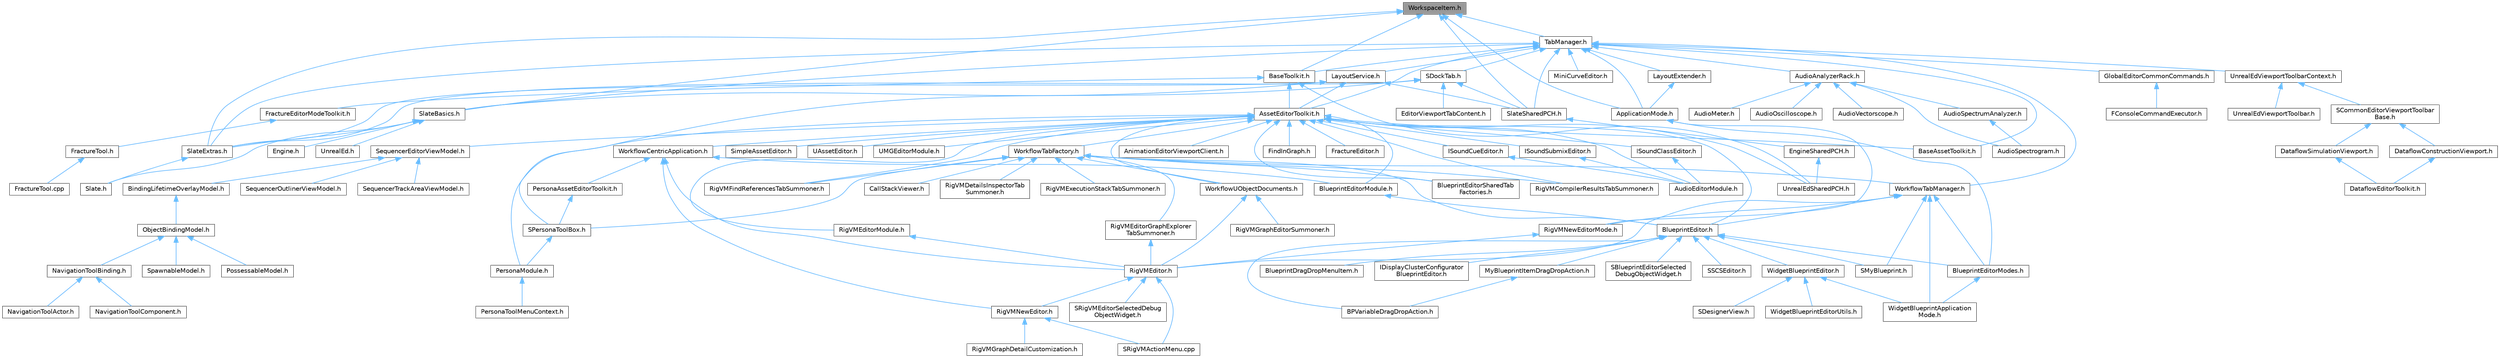digraph "WorkspaceItem.h"
{
 // INTERACTIVE_SVG=YES
 // LATEX_PDF_SIZE
  bgcolor="transparent";
  edge [fontname=Helvetica,fontsize=10,labelfontname=Helvetica,labelfontsize=10];
  node [fontname=Helvetica,fontsize=10,shape=box,height=0.2,width=0.4];
  Node1 [id="Node000001",label="WorkspaceItem.h",height=0.2,width=0.4,color="gray40", fillcolor="grey60", style="filled", fontcolor="black",tooltip=" "];
  Node1 -> Node2 [id="edge1_Node000001_Node000002",dir="back",color="steelblue1",style="solid",tooltip=" "];
  Node2 [id="Node000002",label="ApplicationMode.h",height=0.2,width=0.4,color="grey40", fillcolor="white", style="filled",URL="$df/d11/ApplicationMode_8h.html",tooltip=" "];
  Node2 -> Node3 [id="edge2_Node000002_Node000003",dir="back",color="steelblue1",style="solid",tooltip=" "];
  Node3 [id="Node000003",label="BlueprintEditorModes.h",height=0.2,width=0.4,color="grey40", fillcolor="white", style="filled",URL="$d9/d70/BlueprintEditorModes_8h.html",tooltip=" "];
  Node3 -> Node4 [id="edge3_Node000003_Node000004",dir="back",color="steelblue1",style="solid",tooltip=" "];
  Node4 [id="Node000004",label="WidgetBlueprintApplication\lMode.h",height=0.2,width=0.4,color="grey40", fillcolor="white", style="filled",URL="$d3/d40/WidgetBlueprintApplicationMode_8h.html",tooltip=" "];
  Node2 -> Node5 [id="edge4_Node000002_Node000005",dir="back",color="steelblue1",style="solid",tooltip=" "];
  Node5 [id="Node000005",label="RigVMNewEditorMode.h",height=0.2,width=0.4,color="grey40", fillcolor="white", style="filled",URL="$de/d0a/RigVMNewEditorMode_8h.html",tooltip=" "];
  Node5 -> Node6 [id="edge5_Node000005_Node000006",dir="back",color="steelblue1",style="solid",tooltip=" "];
  Node6 [id="Node000006",label="RigVMEditor.h",height=0.2,width=0.4,color="grey40", fillcolor="white", style="filled",URL="$d3/d13/RigVMEditor_8h.html",tooltip=" "];
  Node6 -> Node7 [id="edge6_Node000006_Node000007",dir="back",color="steelblue1",style="solid",tooltip=" "];
  Node7 [id="Node000007",label="RigVMNewEditor.h",height=0.2,width=0.4,color="grey40", fillcolor="white", style="filled",URL="$df/dd1/RigVMNewEditor_8h.html",tooltip=" "];
  Node7 -> Node8 [id="edge7_Node000007_Node000008",dir="back",color="steelblue1",style="solid",tooltip=" "];
  Node8 [id="Node000008",label="RigVMGraphDetailCustomization.h",height=0.2,width=0.4,color="grey40", fillcolor="white", style="filled",URL="$da/d8c/RigVMGraphDetailCustomization_8h.html",tooltip=" "];
  Node7 -> Node9 [id="edge8_Node000007_Node000009",dir="back",color="steelblue1",style="solid",tooltip=" "];
  Node9 [id="Node000009",label="SRigVMActionMenu.cpp",height=0.2,width=0.4,color="grey40", fillcolor="white", style="filled",URL="$dc/d4c/SRigVMActionMenu_8cpp.html",tooltip=" "];
  Node6 -> Node9 [id="edge9_Node000006_Node000009",dir="back",color="steelblue1",style="solid",tooltip=" "];
  Node6 -> Node10 [id="edge10_Node000006_Node000010",dir="back",color="steelblue1",style="solid",tooltip=" "];
  Node10 [id="Node000010",label="SRigVMEditorSelectedDebug\lObjectWidget.h",height=0.2,width=0.4,color="grey40", fillcolor="white", style="filled",URL="$d9/dcd/SRigVMEditorSelectedDebugObjectWidget_8h.html",tooltip=" "];
  Node1 -> Node11 [id="edge11_Node000001_Node000011",dir="back",color="steelblue1",style="solid",tooltip=" "];
  Node11 [id="Node000011",label="BaseToolkit.h",height=0.2,width=0.4,color="grey40", fillcolor="white", style="filled",URL="$db/d07/BaseToolkit_8h.html",tooltip=" "];
  Node11 -> Node12 [id="edge12_Node000011_Node000012",dir="back",color="steelblue1",style="solid",tooltip=" "];
  Node12 [id="Node000012",label="AssetEditorToolkit.h",height=0.2,width=0.4,color="grey40", fillcolor="white", style="filled",URL="$d9/d8b/AssetEditorToolkit_8h.html",tooltip=" "];
  Node12 -> Node13 [id="edge13_Node000012_Node000013",dir="back",color="steelblue1",style="solid",tooltip=" "];
  Node13 [id="Node000013",label="AnimationEditorViewportClient.h",height=0.2,width=0.4,color="grey40", fillcolor="white", style="filled",URL="$d1/d45/AnimationEditorViewportClient_8h.html",tooltip=" "];
  Node12 -> Node14 [id="edge14_Node000012_Node000014",dir="back",color="steelblue1",style="solid",tooltip=" "];
  Node14 [id="Node000014",label="AudioEditorModule.h",height=0.2,width=0.4,color="grey40", fillcolor="white", style="filled",URL="$d4/d28/AudioEditorModule_8h.html",tooltip=" "];
  Node12 -> Node15 [id="edge15_Node000012_Node000015",dir="back",color="steelblue1",style="solid",tooltip=" "];
  Node15 [id="Node000015",label="BaseAssetToolkit.h",height=0.2,width=0.4,color="grey40", fillcolor="white", style="filled",URL="$d4/d85/BaseAssetToolkit_8h.html",tooltip=" "];
  Node12 -> Node16 [id="edge16_Node000012_Node000016",dir="back",color="steelblue1",style="solid",tooltip=" "];
  Node16 [id="Node000016",label="BlueprintEditor.h",height=0.2,width=0.4,color="grey40", fillcolor="white", style="filled",URL="$df/d7d/BlueprintEditor_8h.html",tooltip=" "];
  Node16 -> Node17 [id="edge17_Node000016_Node000017",dir="back",color="steelblue1",style="solid",tooltip=" "];
  Node17 [id="Node000017",label="BPVariableDragDropAction.h",height=0.2,width=0.4,color="grey40", fillcolor="white", style="filled",URL="$dd/d23/BPVariableDragDropAction_8h.html",tooltip=" "];
  Node16 -> Node18 [id="edge18_Node000016_Node000018",dir="back",color="steelblue1",style="solid",tooltip=" "];
  Node18 [id="Node000018",label="BlueprintDragDropMenuItem.h",height=0.2,width=0.4,color="grey40", fillcolor="white", style="filled",URL="$dc/deb/BlueprintDragDropMenuItem_8h.html",tooltip=" "];
  Node16 -> Node3 [id="edge19_Node000016_Node000003",dir="back",color="steelblue1",style="solid",tooltip=" "];
  Node16 -> Node19 [id="edge20_Node000016_Node000019",dir="back",color="steelblue1",style="solid",tooltip=" "];
  Node19 [id="Node000019",label="IDisplayClusterConfigurator\lBlueprintEditor.h",height=0.2,width=0.4,color="grey40", fillcolor="white", style="filled",URL="$dd/d4b/IDisplayClusterConfiguratorBlueprintEditor_8h.html",tooltip=" "];
  Node16 -> Node20 [id="edge21_Node000016_Node000020",dir="back",color="steelblue1",style="solid",tooltip=" "];
  Node20 [id="Node000020",label="MyBlueprintItemDragDropAction.h",height=0.2,width=0.4,color="grey40", fillcolor="white", style="filled",URL="$da/d11/MyBlueprintItemDragDropAction_8h.html",tooltip=" "];
  Node20 -> Node17 [id="edge22_Node000020_Node000017",dir="back",color="steelblue1",style="solid",tooltip=" "];
  Node16 -> Node21 [id="edge23_Node000016_Node000021",dir="back",color="steelblue1",style="solid",tooltip=" "];
  Node21 [id="Node000021",label="SBlueprintEditorSelected\lDebugObjectWidget.h",height=0.2,width=0.4,color="grey40", fillcolor="white", style="filled",URL="$de/d6c/SBlueprintEditorSelectedDebugObjectWidget_8h.html",tooltip=" "];
  Node16 -> Node22 [id="edge24_Node000016_Node000022",dir="back",color="steelblue1",style="solid",tooltip=" "];
  Node22 [id="Node000022",label="SMyBlueprint.h",height=0.2,width=0.4,color="grey40", fillcolor="white", style="filled",URL="$d3/d34/SMyBlueprint_8h.html",tooltip=" "];
  Node16 -> Node23 [id="edge25_Node000016_Node000023",dir="back",color="steelblue1",style="solid",tooltip=" "];
  Node23 [id="Node000023",label="SSCSEditor.h",height=0.2,width=0.4,color="grey40", fillcolor="white", style="filled",URL="$d0/d2e/SSCSEditor_8h.html",tooltip=" "];
  Node16 -> Node24 [id="edge26_Node000016_Node000024",dir="back",color="steelblue1",style="solid",tooltip=" "];
  Node24 [id="Node000024",label="WidgetBlueprintEditor.h",height=0.2,width=0.4,color="grey40", fillcolor="white", style="filled",URL="$d6/d04/WidgetBlueprintEditor_8h.html",tooltip=" "];
  Node24 -> Node25 [id="edge27_Node000024_Node000025",dir="back",color="steelblue1",style="solid",tooltip=" "];
  Node25 [id="Node000025",label="SDesignerView.h",height=0.2,width=0.4,color="grey40", fillcolor="white", style="filled",URL="$d2/d14/SDesignerView_8h.html",tooltip=" "];
  Node24 -> Node4 [id="edge28_Node000024_Node000004",dir="back",color="steelblue1",style="solid",tooltip=" "];
  Node24 -> Node26 [id="edge29_Node000024_Node000026",dir="back",color="steelblue1",style="solid",tooltip=" "];
  Node26 [id="Node000026",label="WidgetBlueprintEditorUtils.h",height=0.2,width=0.4,color="grey40", fillcolor="white", style="filled",URL="$d9/df7/WidgetBlueprintEditorUtils_8h.html",tooltip=" "];
  Node12 -> Node27 [id="edge30_Node000012_Node000027",dir="back",color="steelblue1",style="solid",tooltip=" "];
  Node27 [id="Node000027",label="BlueprintEditorModule.h",height=0.2,width=0.4,color="grey40", fillcolor="white", style="filled",URL="$df/d39/BlueprintEditorModule_8h.html",tooltip=" "];
  Node27 -> Node16 [id="edge31_Node000027_Node000016",dir="back",color="steelblue1",style="solid",tooltip=" "];
  Node12 -> Node28 [id="edge32_Node000012_Node000028",dir="back",color="steelblue1",style="solid",tooltip=" "];
  Node28 [id="Node000028",label="BlueprintEditorSharedTab\lFactories.h",height=0.2,width=0.4,color="grey40", fillcolor="white", style="filled",URL="$d3/d15/BlueprintEditorSharedTabFactories_8h.html",tooltip=" "];
  Node12 -> Node29 [id="edge33_Node000012_Node000029",dir="back",color="steelblue1",style="solid",tooltip=" "];
  Node29 [id="Node000029",label="FindInGraph.h",height=0.2,width=0.4,color="grey40", fillcolor="white", style="filled",URL="$de/d36/FindInGraph_8h.html",tooltip=" "];
  Node12 -> Node30 [id="edge34_Node000012_Node000030",dir="back",color="steelblue1",style="solid",tooltip=" "];
  Node30 [id="Node000030",label="FractureEditor.h",height=0.2,width=0.4,color="grey40", fillcolor="white", style="filled",URL="$db/df2/FractureEditor_8h.html",tooltip=" "];
  Node12 -> Node31 [id="edge35_Node000012_Node000031",dir="back",color="steelblue1",style="solid",tooltip=" "];
  Node31 [id="Node000031",label="ISoundClassEditor.h",height=0.2,width=0.4,color="grey40", fillcolor="white", style="filled",URL="$de/db1/ISoundClassEditor_8h.html",tooltip=" "];
  Node31 -> Node14 [id="edge36_Node000031_Node000014",dir="back",color="steelblue1",style="solid",tooltip=" "];
  Node12 -> Node32 [id="edge37_Node000012_Node000032",dir="back",color="steelblue1",style="solid",tooltip=" "];
  Node32 [id="Node000032",label="ISoundCueEditor.h",height=0.2,width=0.4,color="grey40", fillcolor="white", style="filled",URL="$d6/d6a/ISoundCueEditor_8h.html",tooltip=" "];
  Node32 -> Node14 [id="edge38_Node000032_Node000014",dir="back",color="steelblue1",style="solid",tooltip=" "];
  Node12 -> Node33 [id="edge39_Node000012_Node000033",dir="back",color="steelblue1",style="solid",tooltip=" "];
  Node33 [id="Node000033",label="ISoundSubmixEditor.h",height=0.2,width=0.4,color="grey40", fillcolor="white", style="filled",URL="$dd/dca/ISoundSubmixEditor_8h.html",tooltip=" "];
  Node33 -> Node14 [id="edge40_Node000033_Node000014",dir="back",color="steelblue1",style="solid",tooltip=" "];
  Node12 -> Node34 [id="edge41_Node000012_Node000034",dir="back",color="steelblue1",style="solid",tooltip=" "];
  Node34 [id="Node000034",label="PersonaModule.h",height=0.2,width=0.4,color="grey40", fillcolor="white", style="filled",URL="$de/d74/PersonaModule_8h.html",tooltip=" "];
  Node34 -> Node35 [id="edge42_Node000034_Node000035",dir="back",color="steelblue1",style="solid",tooltip=" "];
  Node35 [id="Node000035",label="PersonaToolMenuContext.h",height=0.2,width=0.4,color="grey40", fillcolor="white", style="filled",URL="$d6/d6c/PersonaToolMenuContext_8h.html",tooltip=" "];
  Node12 -> Node36 [id="edge43_Node000012_Node000036",dir="back",color="steelblue1",style="solid",tooltip=" "];
  Node36 [id="Node000036",label="RigVMCompilerResultsTabSummoner.h",height=0.2,width=0.4,color="grey40", fillcolor="white", style="filled",URL="$dd/d05/RigVMCompilerResultsTabSummoner_8h.html",tooltip=" "];
  Node12 -> Node37 [id="edge44_Node000012_Node000037",dir="back",color="steelblue1",style="solid",tooltip=" "];
  Node37 [id="Node000037",label="RigVMEditorModule.h",height=0.2,width=0.4,color="grey40", fillcolor="white", style="filled",URL="$df/d47/RigVMEditorModule_8h.html",tooltip=" "];
  Node37 -> Node6 [id="edge45_Node000037_Node000006",dir="back",color="steelblue1",style="solid",tooltip=" "];
  Node12 -> Node38 [id="edge46_Node000012_Node000038",dir="back",color="steelblue1",style="solid",tooltip=" "];
  Node38 [id="Node000038",label="RigVMFindReferencesTabSummoner.h",height=0.2,width=0.4,color="grey40", fillcolor="white", style="filled",URL="$d5/d7d/RigVMFindReferencesTabSummoner_8h.html",tooltip=" "];
  Node12 -> Node39 [id="edge47_Node000012_Node000039",dir="back",color="steelblue1",style="solid",tooltip=" "];
  Node39 [id="Node000039",label="SequencerEditorViewModel.h",height=0.2,width=0.4,color="grey40", fillcolor="white", style="filled",URL="$da/d57/SequencerEditorViewModel_8h.html",tooltip=" "];
  Node39 -> Node40 [id="edge48_Node000039_Node000040",dir="back",color="steelblue1",style="solid",tooltip=" "];
  Node40 [id="Node000040",label="BindingLifetimeOverlayModel.h",height=0.2,width=0.4,color="grey40", fillcolor="white", style="filled",URL="$d2/d69/BindingLifetimeOverlayModel_8h.html",tooltip=" "];
  Node40 -> Node41 [id="edge49_Node000040_Node000041",dir="back",color="steelblue1",style="solid",tooltip=" "];
  Node41 [id="Node000041",label="ObjectBindingModel.h",height=0.2,width=0.4,color="grey40", fillcolor="white", style="filled",URL="$de/dbc/ObjectBindingModel_8h.html",tooltip=" "];
  Node41 -> Node42 [id="edge50_Node000041_Node000042",dir="back",color="steelblue1",style="solid",tooltip=" "];
  Node42 [id="Node000042",label="NavigationToolBinding.h",height=0.2,width=0.4,color="grey40", fillcolor="white", style="filled",URL="$d0/db5/NavigationToolBinding_8h.html",tooltip=" "];
  Node42 -> Node43 [id="edge51_Node000042_Node000043",dir="back",color="steelblue1",style="solid",tooltip=" "];
  Node43 [id="Node000043",label="NavigationToolActor.h",height=0.2,width=0.4,color="grey40", fillcolor="white", style="filled",URL="$d6/da8/NavigationToolActor_8h.html",tooltip=" "];
  Node42 -> Node44 [id="edge52_Node000042_Node000044",dir="back",color="steelblue1",style="solid",tooltip=" "];
  Node44 [id="Node000044",label="NavigationToolComponent.h",height=0.2,width=0.4,color="grey40", fillcolor="white", style="filled",URL="$d7/dfc/NavigationToolComponent_8h.html",tooltip=" "];
  Node41 -> Node45 [id="edge53_Node000041_Node000045",dir="back",color="steelblue1",style="solid",tooltip=" "];
  Node45 [id="Node000045",label="PossessableModel.h",height=0.2,width=0.4,color="grey40", fillcolor="white", style="filled",URL="$d5/d01/PossessableModel_8h.html",tooltip=" "];
  Node41 -> Node46 [id="edge54_Node000041_Node000046",dir="back",color="steelblue1",style="solid",tooltip=" "];
  Node46 [id="Node000046",label="SpawnableModel.h",height=0.2,width=0.4,color="grey40", fillcolor="white", style="filled",URL="$d0/dd5/SpawnableModel_8h.html",tooltip=" "];
  Node39 -> Node47 [id="edge55_Node000039_Node000047",dir="back",color="steelblue1",style="solid",tooltip=" "];
  Node47 [id="Node000047",label="SequencerOutlinerViewModel.h",height=0.2,width=0.4,color="grey40", fillcolor="white", style="filled",URL="$da/d12/SequencerOutlinerViewModel_8h.html",tooltip=" "];
  Node39 -> Node48 [id="edge56_Node000039_Node000048",dir="back",color="steelblue1",style="solid",tooltip=" "];
  Node48 [id="Node000048",label="SequencerTrackAreaViewModel.h",height=0.2,width=0.4,color="grey40", fillcolor="white", style="filled",URL="$d9/dd2/SequencerTrackAreaViewModel_8h.html",tooltip=" "];
  Node12 -> Node49 [id="edge57_Node000012_Node000049",dir="back",color="steelblue1",style="solid",tooltip=" "];
  Node49 [id="Node000049",label="SimpleAssetEditor.h",height=0.2,width=0.4,color="grey40", fillcolor="white", style="filled",URL="$da/d6e/SimpleAssetEditor_8h.html",tooltip=" "];
  Node12 -> Node50 [id="edge58_Node000012_Node000050",dir="back",color="steelblue1",style="solid",tooltip=" "];
  Node50 [id="Node000050",label="UAssetEditor.h",height=0.2,width=0.4,color="grey40", fillcolor="white", style="filled",URL="$da/dda/UAssetEditor_8h.html",tooltip=" "];
  Node12 -> Node51 [id="edge59_Node000012_Node000051",dir="back",color="steelblue1",style="solid",tooltip=" "];
  Node51 [id="Node000051",label="UMGEditorModule.h",height=0.2,width=0.4,color="grey40", fillcolor="white", style="filled",URL="$db/d6a/UMGEditorModule_8h.html",tooltip=" "];
  Node12 -> Node52 [id="edge60_Node000012_Node000052",dir="back",color="steelblue1",style="solid",tooltip=" "];
  Node52 [id="Node000052",label="UnrealEdSharedPCH.h",height=0.2,width=0.4,color="grey40", fillcolor="white", style="filled",URL="$d1/de6/UnrealEdSharedPCH_8h.html",tooltip=" "];
  Node12 -> Node53 [id="edge61_Node000012_Node000053",dir="back",color="steelblue1",style="solid",tooltip=" "];
  Node53 [id="Node000053",label="WorkflowCentricApplication.h",height=0.2,width=0.4,color="grey40", fillcolor="white", style="filled",URL="$dc/dc7/WorkflowCentricApplication_8h.html",tooltip=" "];
  Node53 -> Node27 [id="edge62_Node000053_Node000027",dir="back",color="steelblue1",style="solid",tooltip=" "];
  Node53 -> Node54 [id="edge63_Node000053_Node000054",dir="back",color="steelblue1",style="solid",tooltip=" "];
  Node54 [id="Node000054",label="PersonaAssetEditorToolkit.h",height=0.2,width=0.4,color="grey40", fillcolor="white", style="filled",URL="$df/db8/PersonaAssetEditorToolkit_8h.html",tooltip=" "];
  Node54 -> Node55 [id="edge64_Node000054_Node000055",dir="back",color="steelblue1",style="solid",tooltip=" "];
  Node55 [id="Node000055",label="SPersonaToolBox.h",height=0.2,width=0.4,color="grey40", fillcolor="white", style="filled",URL="$d3/d1c/SPersonaToolBox_8h.html",tooltip=" "];
  Node55 -> Node34 [id="edge65_Node000055_Node000034",dir="back",color="steelblue1",style="solid",tooltip=" "];
  Node53 -> Node6 [id="edge66_Node000053_Node000006",dir="back",color="steelblue1",style="solid",tooltip=" "];
  Node53 -> Node7 [id="edge67_Node000053_Node000007",dir="back",color="steelblue1",style="solid",tooltip=" "];
  Node12 -> Node56 [id="edge68_Node000012_Node000056",dir="back",color="steelblue1",style="solid",tooltip=" "];
  Node56 [id="Node000056",label="WorkflowTabFactory.h",height=0.2,width=0.4,color="grey40", fillcolor="white", style="filled",URL="$d9/dfb/WorkflowTabFactory_8h.html",tooltip=" "];
  Node56 -> Node16 [id="edge69_Node000056_Node000016",dir="back",color="steelblue1",style="solid",tooltip=" "];
  Node56 -> Node28 [id="edge70_Node000056_Node000028",dir="back",color="steelblue1",style="solid",tooltip=" "];
  Node56 -> Node57 [id="edge71_Node000056_Node000057",dir="back",color="steelblue1",style="solid",tooltip=" "];
  Node57 [id="Node000057",label="CallStackViewer.h",height=0.2,width=0.4,color="grey40", fillcolor="white", style="filled",URL="$db/dc3/CallStackViewer_8h.html",tooltip=" "];
  Node56 -> Node36 [id="edge72_Node000056_Node000036",dir="back",color="steelblue1",style="solid",tooltip=" "];
  Node56 -> Node58 [id="edge73_Node000056_Node000058",dir="back",color="steelblue1",style="solid",tooltip=" "];
  Node58 [id="Node000058",label="RigVMDetailsInspectorTab\lSummoner.h",height=0.2,width=0.4,color="grey40", fillcolor="white", style="filled",URL="$dc/d66/RigVMDetailsInspectorTabSummoner_8h.html",tooltip=" "];
  Node56 -> Node59 [id="edge74_Node000056_Node000059",dir="back",color="steelblue1",style="solid",tooltip=" "];
  Node59 [id="Node000059",label="RigVMEditorGraphExplorer\lTabSummoner.h",height=0.2,width=0.4,color="grey40", fillcolor="white", style="filled",URL="$d7/de4/RigVMEditorGraphExplorerTabSummoner_8h.html",tooltip=" "];
  Node59 -> Node6 [id="edge75_Node000059_Node000006",dir="back",color="steelblue1",style="solid",tooltip=" "];
  Node56 -> Node60 [id="edge76_Node000056_Node000060",dir="back",color="steelblue1",style="solid",tooltip=" "];
  Node60 [id="Node000060",label="RigVMExecutionStackTabSummoner.h",height=0.2,width=0.4,color="grey40", fillcolor="white", style="filled",URL="$dd/d34/RigVMExecutionStackTabSummoner_8h.html",tooltip=" "];
  Node56 -> Node38 [id="edge77_Node000056_Node000038",dir="back",color="steelblue1",style="solid",tooltip=" "];
  Node56 -> Node55 [id="edge78_Node000056_Node000055",dir="back",color="steelblue1",style="solid",tooltip=" "];
  Node56 -> Node61 [id="edge79_Node000056_Node000061",dir="back",color="steelblue1",style="solid",tooltip=" "];
  Node61 [id="Node000061",label="WorkflowTabManager.h",height=0.2,width=0.4,color="grey40", fillcolor="white", style="filled",URL="$d7/d36/WorkflowTabManager_8h.html",tooltip=" "];
  Node61 -> Node16 [id="edge80_Node000061_Node000016",dir="back",color="steelblue1",style="solid",tooltip=" "];
  Node61 -> Node3 [id="edge81_Node000061_Node000003",dir="back",color="steelblue1",style="solid",tooltip=" "];
  Node61 -> Node6 [id="edge82_Node000061_Node000006",dir="back",color="steelblue1",style="solid",tooltip=" "];
  Node61 -> Node5 [id="edge83_Node000061_Node000005",dir="back",color="steelblue1",style="solid",tooltip=" "];
  Node61 -> Node22 [id="edge84_Node000061_Node000022",dir="back",color="steelblue1",style="solid",tooltip=" "];
  Node61 -> Node4 [id="edge85_Node000061_Node000004",dir="back",color="steelblue1",style="solid",tooltip=" "];
  Node56 -> Node62 [id="edge86_Node000056_Node000062",dir="back",color="steelblue1",style="solid",tooltip=" "];
  Node62 [id="Node000062",label="WorkflowUObjectDocuments.h",height=0.2,width=0.4,color="grey40", fillcolor="white", style="filled",URL="$d1/db5/WorkflowUObjectDocuments_8h.html",tooltip=" "];
  Node62 -> Node6 [id="edge87_Node000062_Node000006",dir="back",color="steelblue1",style="solid",tooltip=" "];
  Node62 -> Node63 [id="edge88_Node000062_Node000063",dir="back",color="steelblue1",style="solid",tooltip=" "];
  Node63 [id="Node000063",label="RigVMGraphEditorSummoner.h",height=0.2,width=0.4,color="grey40", fillcolor="white", style="filled",URL="$db/d30/RigVMGraphEditorSummoner_8h.html",tooltip=" "];
  Node12 -> Node62 [id="edge89_Node000012_Node000062",dir="back",color="steelblue1",style="solid",tooltip=" "];
  Node11 -> Node64 [id="edge90_Node000011_Node000064",dir="back",color="steelblue1",style="solid",tooltip=" "];
  Node64 [id="Node000064",label="FractureEditorModeToolkit.h",height=0.2,width=0.4,color="grey40", fillcolor="white", style="filled",URL="$da/d01/FractureEditorModeToolkit_8h.html",tooltip=" "];
  Node64 -> Node65 [id="edge91_Node000064_Node000065",dir="back",color="steelblue1",style="solid",tooltip=" "];
  Node65 [id="Node000065",label="FractureTool.h",height=0.2,width=0.4,color="grey40", fillcolor="white", style="filled",URL="$d4/d30/FractureTool_8h.html",tooltip=" "];
  Node65 -> Node66 [id="edge92_Node000065_Node000066",dir="back",color="steelblue1",style="solid",tooltip=" "];
  Node66 [id="Node000066",label="FractureTool.cpp",height=0.2,width=0.4,color="grey40", fillcolor="white", style="filled",URL="$dc/d9a/FractureTool_8cpp.html",tooltip=" "];
  Node11 -> Node52 [id="edge93_Node000011_Node000052",dir="back",color="steelblue1",style="solid",tooltip=" "];
  Node1 -> Node67 [id="edge94_Node000001_Node000067",dir="back",color="steelblue1",style="solid",tooltip=" "];
  Node67 [id="Node000067",label="SlateBasics.h",height=0.2,width=0.4,color="grey40", fillcolor="white", style="filled",URL="$da/d2f/SlateBasics_8h.html",tooltip=" "];
  Node67 -> Node68 [id="edge95_Node000067_Node000068",dir="back",color="steelblue1",style="solid",tooltip=" "];
  Node68 [id="Node000068",label="Engine.h",height=0.2,width=0.4,color="grey40", fillcolor="white", style="filled",URL="$d1/d34/Public_2Engine_8h.html",tooltip=" "];
  Node67 -> Node69 [id="edge96_Node000067_Node000069",dir="back",color="steelblue1",style="solid",tooltip=" "];
  Node69 [id="Node000069",label="Slate.h",height=0.2,width=0.4,color="grey40", fillcolor="white", style="filled",URL="$d2/dc0/Slate_8h.html",tooltip=" "];
  Node67 -> Node70 [id="edge97_Node000067_Node000070",dir="back",color="steelblue1",style="solid",tooltip=" "];
  Node70 [id="Node000070",label="SlateExtras.h",height=0.2,width=0.4,color="grey40", fillcolor="white", style="filled",URL="$d8/dec/SlateExtras_8h.html",tooltip=" "];
  Node70 -> Node69 [id="edge98_Node000070_Node000069",dir="back",color="steelblue1",style="solid",tooltip=" "];
  Node67 -> Node71 [id="edge99_Node000067_Node000071",dir="back",color="steelblue1",style="solid",tooltip=" "];
  Node71 [id="Node000071",label="UnrealEd.h",height=0.2,width=0.4,color="grey40", fillcolor="white", style="filled",URL="$d2/d5f/UnrealEd_8h.html",tooltip=" "];
  Node1 -> Node70 [id="edge100_Node000001_Node000070",dir="back",color="steelblue1",style="solid",tooltip=" "];
  Node1 -> Node72 [id="edge101_Node000001_Node000072",dir="back",color="steelblue1",style="solid",tooltip=" "];
  Node72 [id="Node000072",label="SlateSharedPCH.h",height=0.2,width=0.4,color="grey40", fillcolor="white", style="filled",URL="$d1/dfc/SlateSharedPCH_8h.html",tooltip=" "];
  Node72 -> Node73 [id="edge102_Node000072_Node000073",dir="back",color="steelblue1",style="solid",tooltip=" "];
  Node73 [id="Node000073",label="EngineSharedPCH.h",height=0.2,width=0.4,color="grey40", fillcolor="white", style="filled",URL="$dc/dbb/EngineSharedPCH_8h.html",tooltip=" "];
  Node73 -> Node52 [id="edge103_Node000073_Node000052",dir="back",color="steelblue1",style="solid",tooltip=" "];
  Node1 -> Node74 [id="edge104_Node000001_Node000074",dir="back",color="steelblue1",style="solid",tooltip=" "];
  Node74 [id="Node000074",label="TabManager.h",height=0.2,width=0.4,color="grey40", fillcolor="white", style="filled",URL="$db/d9a/TabManager_8h.html",tooltip=" "];
  Node74 -> Node2 [id="edge105_Node000074_Node000002",dir="back",color="steelblue1",style="solid",tooltip=" "];
  Node74 -> Node12 [id="edge106_Node000074_Node000012",dir="back",color="steelblue1",style="solid",tooltip=" "];
  Node74 -> Node75 [id="edge107_Node000074_Node000075",dir="back",color="steelblue1",style="solid",tooltip=" "];
  Node75 [id="Node000075",label="AudioAnalyzerRack.h",height=0.2,width=0.4,color="grey40", fillcolor="white", style="filled",URL="$d1/d25/AudioAnalyzerRack_8h.html",tooltip=" "];
  Node75 -> Node76 [id="edge108_Node000075_Node000076",dir="back",color="steelblue1",style="solid",tooltip=" "];
  Node76 [id="Node000076",label="AudioMeter.h",height=0.2,width=0.4,color="grey40", fillcolor="white", style="filled",URL="$de/db0/AudioMeter_8h.html",tooltip=" "];
  Node75 -> Node77 [id="edge109_Node000075_Node000077",dir="back",color="steelblue1",style="solid",tooltip=" "];
  Node77 [id="Node000077",label="AudioOscilloscope.h",height=0.2,width=0.4,color="grey40", fillcolor="white", style="filled",URL="$d5/d81/AudioOscilloscope_8h.html",tooltip=" "];
  Node75 -> Node78 [id="edge110_Node000075_Node000078",dir="back",color="steelblue1",style="solid",tooltip=" "];
  Node78 [id="Node000078",label="AudioSpectrogram.h",height=0.2,width=0.4,color="grey40", fillcolor="white", style="filled",URL="$de/d47/AudioSpectrogram_8h.html",tooltip=" "];
  Node75 -> Node79 [id="edge111_Node000075_Node000079",dir="back",color="steelblue1",style="solid",tooltip=" "];
  Node79 [id="Node000079",label="AudioSpectrumAnalyzer.h",height=0.2,width=0.4,color="grey40", fillcolor="white", style="filled",URL="$de/dae/AudioSpectrumAnalyzer_8h.html",tooltip=" "];
  Node79 -> Node78 [id="edge112_Node000079_Node000078",dir="back",color="steelblue1",style="solid",tooltip=" "];
  Node75 -> Node80 [id="edge113_Node000075_Node000080",dir="back",color="steelblue1",style="solid",tooltip=" "];
  Node80 [id="Node000080",label="AudioVectorscope.h",height=0.2,width=0.4,color="grey40", fillcolor="white", style="filled",URL="$d8/d00/AudioVectorscope_8h.html",tooltip=" "];
  Node74 -> Node15 [id="edge114_Node000074_Node000015",dir="back",color="steelblue1",style="solid",tooltip=" "];
  Node74 -> Node11 [id="edge115_Node000074_Node000011",dir="back",color="steelblue1",style="solid",tooltip=" "];
  Node74 -> Node81 [id="edge116_Node000074_Node000081",dir="back",color="steelblue1",style="solid",tooltip=" "];
  Node81 [id="Node000081",label="GlobalEditorCommonCommands.h",height=0.2,width=0.4,color="grey40", fillcolor="white", style="filled",URL="$d3/d5f/GlobalEditorCommonCommands_8h.html",tooltip=" "];
  Node81 -> Node82 [id="edge117_Node000081_Node000082",dir="back",color="steelblue1",style="solid",tooltip=" "];
  Node82 [id="Node000082",label="FConsoleCommandExecutor.h",height=0.2,width=0.4,color="grey40", fillcolor="white", style="filled",URL="$d4/db0/FConsoleCommandExecutor_8h.html",tooltip=" "];
  Node74 -> Node83 [id="edge118_Node000074_Node000083",dir="back",color="steelblue1",style="solid",tooltip=" "];
  Node83 [id="Node000083",label="LayoutExtender.h",height=0.2,width=0.4,color="grey40", fillcolor="white", style="filled",URL="$d8/d91/LayoutExtender_8h.html",tooltip=" "];
  Node83 -> Node2 [id="edge119_Node000083_Node000002",dir="back",color="steelblue1",style="solid",tooltip=" "];
  Node74 -> Node84 [id="edge120_Node000074_Node000084",dir="back",color="steelblue1",style="solid",tooltip=" "];
  Node84 [id="Node000084",label="LayoutService.h",height=0.2,width=0.4,color="grey40", fillcolor="white", style="filled",URL="$d5/d81/LayoutService_8h.html",tooltip=" "];
  Node84 -> Node12 [id="edge121_Node000084_Node000012",dir="back",color="steelblue1",style="solid",tooltip=" "];
  Node84 -> Node67 [id="edge122_Node000084_Node000067",dir="back",color="steelblue1",style="solid",tooltip=" "];
  Node84 -> Node70 [id="edge123_Node000084_Node000070",dir="back",color="steelblue1",style="solid",tooltip=" "];
  Node84 -> Node72 [id="edge124_Node000084_Node000072",dir="back",color="steelblue1",style="solid",tooltip=" "];
  Node74 -> Node85 [id="edge125_Node000074_Node000085",dir="back",color="steelblue1",style="solid",tooltip=" "];
  Node85 [id="Node000085",label="MiniCurveEditor.h",height=0.2,width=0.4,color="grey40", fillcolor="white", style="filled",URL="$d7/dad/MiniCurveEditor_8h.html",tooltip=" "];
  Node74 -> Node86 [id="edge126_Node000074_Node000086",dir="back",color="steelblue1",style="solid",tooltip=" "];
  Node86 [id="Node000086",label="SDockTab.h",height=0.2,width=0.4,color="grey40", fillcolor="white", style="filled",URL="$d2/d6f/SDockTab_8h.html",tooltip=" "];
  Node86 -> Node87 [id="edge127_Node000086_Node000087",dir="back",color="steelblue1",style="solid",tooltip=" "];
  Node87 [id="Node000087",label="EditorViewportTabContent.h",height=0.2,width=0.4,color="grey40", fillcolor="white", style="filled",URL="$d9/da4/EditorViewportTabContent_8h.html",tooltip=" "];
  Node86 -> Node55 [id="edge128_Node000086_Node000055",dir="back",color="steelblue1",style="solid",tooltip=" "];
  Node86 -> Node70 [id="edge129_Node000086_Node000070",dir="back",color="steelblue1",style="solid",tooltip=" "];
  Node86 -> Node72 [id="edge130_Node000086_Node000072",dir="back",color="steelblue1",style="solid",tooltip=" "];
  Node74 -> Node67 [id="edge131_Node000074_Node000067",dir="back",color="steelblue1",style="solid",tooltip=" "];
  Node74 -> Node70 [id="edge132_Node000074_Node000070",dir="back",color="steelblue1",style="solid",tooltip=" "];
  Node74 -> Node72 [id="edge133_Node000074_Node000072",dir="back",color="steelblue1",style="solid",tooltip=" "];
  Node74 -> Node88 [id="edge134_Node000074_Node000088",dir="back",color="steelblue1",style="solid",tooltip=" "];
  Node88 [id="Node000088",label="UnrealEdViewportToolbarContext.h",height=0.2,width=0.4,color="grey40", fillcolor="white", style="filled",URL="$d0/d9d/UnrealEdViewportToolbarContext_8h.html",tooltip=" "];
  Node88 -> Node89 [id="edge135_Node000088_Node000089",dir="back",color="steelblue1",style="solid",tooltip=" "];
  Node89 [id="Node000089",label="SCommonEditorViewportToolbar\lBase.h",height=0.2,width=0.4,color="grey40", fillcolor="white", style="filled",URL="$d0/d79/SCommonEditorViewportToolbarBase_8h.html",tooltip=" "];
  Node89 -> Node90 [id="edge136_Node000089_Node000090",dir="back",color="steelblue1",style="solid",tooltip=" "];
  Node90 [id="Node000090",label="DataflowConstructionViewport.h",height=0.2,width=0.4,color="grey40", fillcolor="white", style="filled",URL="$de/d97/DataflowConstructionViewport_8h.html",tooltip=" "];
  Node90 -> Node91 [id="edge137_Node000090_Node000091",dir="back",color="steelblue1",style="solid",tooltip=" "];
  Node91 [id="Node000091",label="DataflowEditorToolkit.h",height=0.2,width=0.4,color="grey40", fillcolor="white", style="filled",URL="$d8/d80/DataflowEditorToolkit_8h.html",tooltip=" "];
  Node89 -> Node92 [id="edge138_Node000089_Node000092",dir="back",color="steelblue1",style="solid",tooltip=" "];
  Node92 [id="Node000092",label="DataflowSimulationViewport.h",height=0.2,width=0.4,color="grey40", fillcolor="white", style="filled",URL="$d5/d71/DataflowSimulationViewport_8h.html",tooltip=" "];
  Node92 -> Node91 [id="edge139_Node000092_Node000091",dir="back",color="steelblue1",style="solid",tooltip=" "];
  Node88 -> Node93 [id="edge140_Node000088_Node000093",dir="back",color="steelblue1",style="solid",tooltip=" "];
  Node93 [id="Node000093",label="UnrealEdViewportToolbar.h",height=0.2,width=0.4,color="grey40", fillcolor="white", style="filled",URL="$d2/d18/UnrealEdViewportToolbar_8h.html",tooltip=" "];
  Node74 -> Node61 [id="edge141_Node000074_Node000061",dir="back",color="steelblue1",style="solid",tooltip=" "];
}
